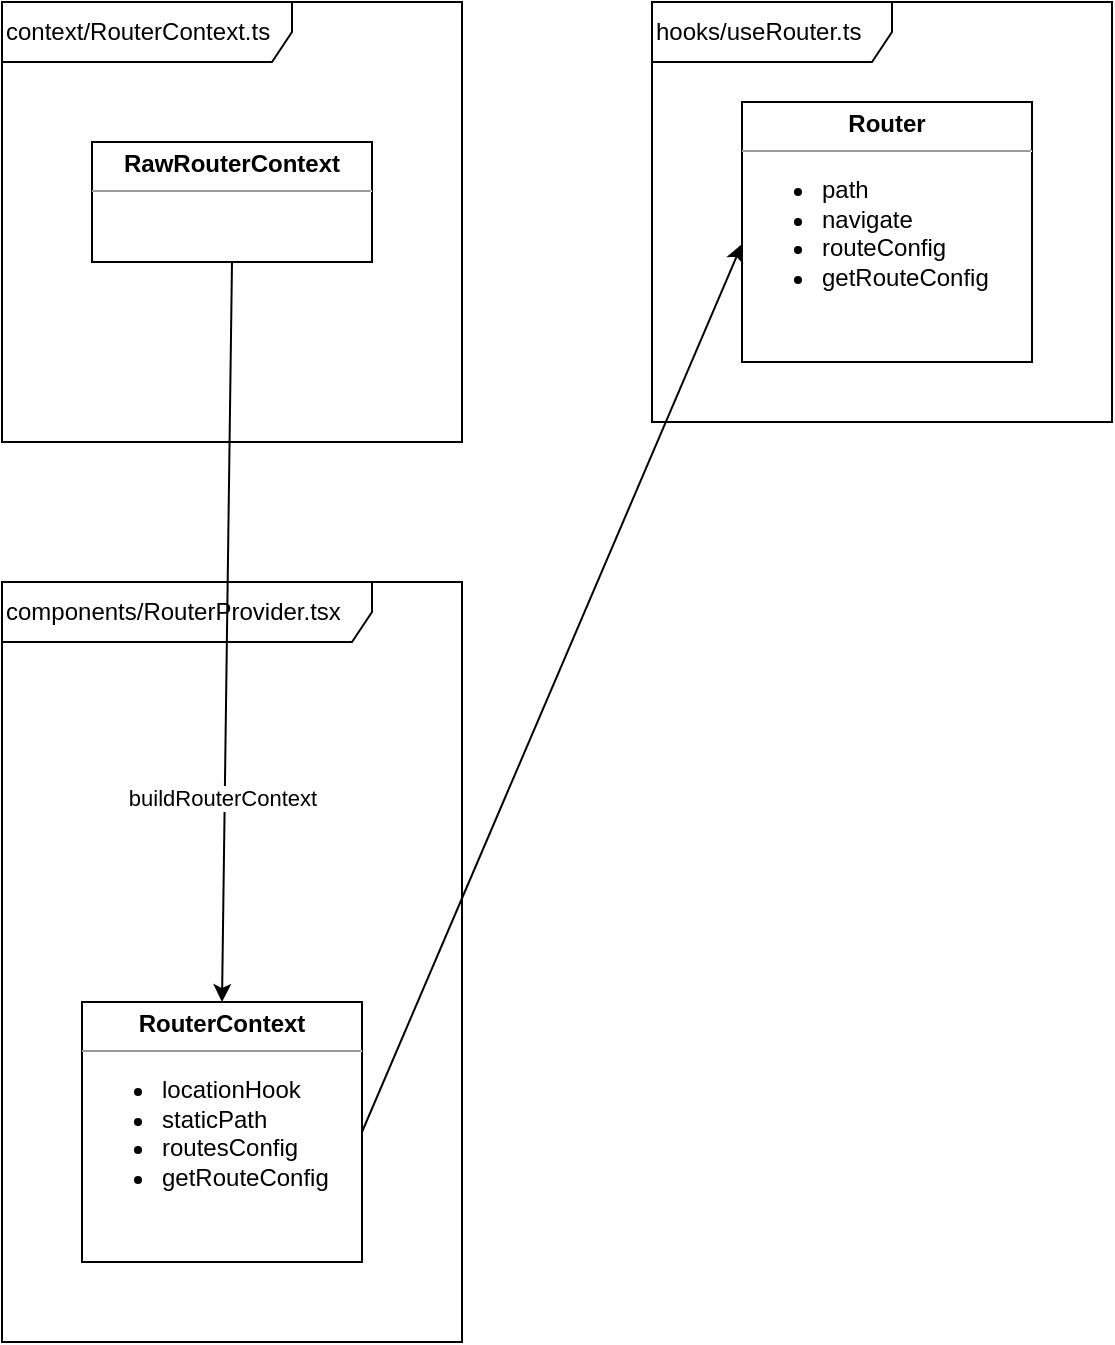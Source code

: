 <mxfile version="14.2.4" type="embed">
    <diagram id="_YIK-AuZUHdV7MpziC5e" name="Router">
        <mxGraphModel dx="495" dy="717" grid="1" gridSize="10" guides="1" tooltips="1" connect="1" arrows="1" fold="1" page="1" pageScale="1" pageWidth="850" pageHeight="1100" math="0" shadow="0">
            <root>
                <mxCell id="0"/>
                <mxCell id="1" parent="0"/>
                <mxCell id="10" value="context/RouterContext.ts" style="shape=umlFrame;whiteSpace=wrap;html=1;labelBackgroundColor=none;align=left;width=145;height=30;" parent="1" vertex="1">
                    <mxGeometry x="55" y="40" width="230" height="220" as="geometry"/>
                </mxCell>
                <mxCell id="2" value="components/RouterProvider.tsx" style="shape=umlFrame;whiteSpace=wrap;html=1;labelBackgroundColor=none;align=left;width=185;height=30;" parent="1" vertex="1">
                    <mxGeometry x="55" y="330" width="230" height="380" as="geometry"/>
                </mxCell>
                <mxCell id="3" value="&lt;p style=&quot;margin: 0px ; margin-top: 4px ; text-align: center&quot;&gt;&lt;b&gt;RawRouterContext&lt;/b&gt;&lt;/p&gt;&lt;hr size=&quot;1&quot;&gt;&lt;div style=&quot;height: 2px&quot;&gt;&lt;br&gt;&lt;/div&gt;" style="verticalAlign=top;align=left;overflow=fill;fontSize=12;fontFamily=Helvetica;html=1;spacing=11;labelBorderColor=none;labelBackgroundColor=none;spacingLeft=144;" parent="1" vertex="1">
                    <mxGeometry x="100" y="110" width="140" height="60" as="geometry"/>
                </mxCell>
                <mxCell id="4" value="&lt;p style=&quot;margin: 0px ; margin-top: 4px ; text-align: center&quot;&gt;&lt;b&gt;RouterContext&lt;/b&gt;&lt;/p&gt;&lt;hr size=&quot;1&quot;&gt;&lt;div style=&quot;height: 2px&quot;&gt;&lt;ul&gt;&lt;li&gt;locationHook&lt;/li&gt;&lt;li&gt;staticPath&lt;/li&gt;&lt;li&gt;routesConfig&lt;/li&gt;&lt;li&gt;getRouteConfig&lt;/li&gt;&lt;/ul&gt;&lt;/div&gt;" style="verticalAlign=top;align=left;overflow=fill;fontSize=12;fontFamily=Helvetica;html=1;spacing=11;labelBorderColor=none;labelBackgroundColor=none;spacingLeft=144;" parent="1" vertex="1">
                    <mxGeometry x="95" y="540" width="140" height="130" as="geometry"/>
                </mxCell>
                <mxCell id="5" value="buildRouterContext" style="endArrow=classic;html=1;exitX=0.5;exitY=1;exitDx=0;exitDy=0;entryX=0.5;entryY=0;entryDx=0;entryDy=0;" parent="1" source="3" target="4" edge="1">
                    <mxGeometry x="0.449" y="-1" relative="1" as="geometry">
                        <mxPoint x="450" y="860" as="sourcePoint"/>
                        <mxPoint x="610" y="860" as="targetPoint"/>
                        <mxPoint as="offset"/>
                    </mxGeometry>
                </mxCell>
                <mxCell id="7" value="hooks/useRouter.ts" style="shape=umlFrame;whiteSpace=wrap;html=1;labelBackgroundColor=none;align=left;width=120;height=30;" parent="1" vertex="1">
                    <mxGeometry x="380" y="40" width="230" height="210" as="geometry"/>
                </mxCell>
                <mxCell id="8" value="&lt;p style=&quot;margin: 0px ; margin-top: 4px ; text-align: center&quot;&gt;&lt;b&gt;Router&lt;/b&gt;&lt;/p&gt;&lt;hr size=&quot;1&quot;&gt;&lt;div style=&quot;height: 2px&quot;&gt;&lt;ul&gt;&lt;li&gt;path&lt;/li&gt;&lt;li&gt;navigate&lt;/li&gt;&lt;li&gt;routeConfig&lt;/li&gt;&lt;li&gt;getRouteConfig&lt;/li&gt;&lt;/ul&gt;&lt;/div&gt;" style="verticalAlign=top;align=left;overflow=fill;fontSize=12;fontFamily=Helvetica;html=1;spacing=11;labelBorderColor=none;labelBackgroundColor=none;spacingLeft=144;" parent="1" vertex="1">
                    <mxGeometry x="425" y="90" width="145" height="130" as="geometry"/>
                </mxCell>
                <mxCell id="9" value="" style="endArrow=classic;html=1;exitX=1;exitY=0.5;exitDx=0;exitDy=0;entryX=0;entryY=0.546;entryDx=0;entryDy=0;entryPerimeter=0;" parent="1" source="4" target="8" edge="1">
                    <mxGeometry width="50" height="50" relative="1" as="geometry">
                        <mxPoint x="435" y="565" as="sourcePoint"/>
                        <mxPoint x="485" y="515" as="targetPoint"/>
                    </mxGeometry>
                </mxCell>
            </root>
        </mxGraphModel>
    </diagram>
</mxfile>